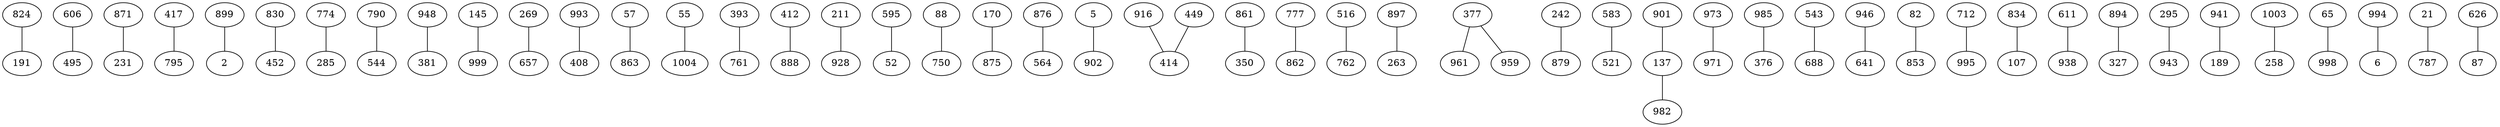 strict graph "" {
	graph ["edge"="{}",
		file="/Users/felicedeluca/Developer/UofA/mlgd/datasets/eucore/set2/input/Layer_Layer8_topics_v2_id.dot",
		"graph"="{'file': '/Users/felicedeluca/Developer/UofA/mlgd/datasets/eucore/set2/input/Layer_Layer8_topics_v2_id.dot'}",
		"node"="{'label': '', 'level': ''}"
	];
	921	 [label=824,
		level=8];
	139	 [label=191,
		level=2];
	921 -- 139;
	962	 [label=606,
		level=8];
	954	 [label=495,
		level=1];
	962 -- 954;
	838	 [label=871,
		level=8];
	493	 [label=231,
		level=2];
	838 -- 493;
	31	 [label=417,
		level=2];
	909	 [label=795,
		level=8];
	31 -- 909;
	965	 [label=899,
		level=8];
	210	 [label=2,
		level=1];
	965 -- 210;
	952	 [label=830,
		level=8];
	632	 [label=452,
		level=3];
	952 -- 632;
	937	 [label=774,
		level=8];
	506	 [label=285,
		level=1];
	937 -- 506;
	559	 [label=790,
		level=8];
	558	 [label=544,
		level=4];
	559 -- 558;
	945	 [label=948,
		level=8];
	457	 [label=381,
		level=4];
	945 -- 457;
	271	 [label=145,
		level=2];
	916	 [label=999,
		level=8];
	271 -- 916;
	188	 [label=269,
		level=1];
	919	 [label=657,
		level=8];
	188 -- 919;
	929	 [label=993,
		level=8];
	301	 [label=408,
		level=2];
	929 -- 301;
	175	 [label=57,
		level=2];
	867	 [label=863,
		level=8];
	175 -- 867;
	536	 [label=55,
		level=1];
	550	 [label=1004,
		level=8];
	536 -- 550;
	394	 [label=393,
		level=1];
	923	 [label=761,
		level=8];
	394 -- 923;
	216	 [label=412,
		level=1];
	977	 [label=888,
		level=8];
	216 -- 977;
	92	 [label=211,
		level=1];
	939	 [label=928,
		level=8];
	92 -- 939;
	726	 [label=595,
		level=8];
	725	 [label=52,
		level=5];
	726 -- 725;
	569	 [label=88,
		level=4];
	956	 [label=750,
		level=8];
	569 -- 956;
	42	 [label=170,
		level=1];
	935	 [label=875,
		level=8];
	42 -- 935;
	959	 [label=876,
		level=8];
	282	 [label=564,
		level=4];
	959 -- 282;
	14	 [label=5,
		level=1];
	806	 [label=902,
		level=8];
	14 -- 806;
	653	 [label=916,
		level=8];
	611	 [label=414,
		level=5];
	653 -- 611;
	135	 [label=861,
		level=8];
	123	 [label=350,
		level=1];
	135 -- 123;
	420	 [label=777,
		level=5];
	882	 [label=862,
		level=8];
	420 -- 882;
	841	 [label=516,
		level=5];
	840	 [label=762,
		level=8];
	841 -- 840;
	884	 [label=897,
		level=8];
	26	 [label=263,
		level=2];
	884 -- 26;
	94	 [label=377,
		level=1];
	985	 [label=961,
		level=8];
	94 -- 985;
	934	 [label=959,
		level=8];
	94 -- 934;
	689	 [label=242,
		level=4];
	691	 [label=879,
		level=8];
	689 -- 691;
	842	 [label=583,
		level=8];
	607	 [label=521,
		level=5];
	842 -- 607;
	794	 [label=901,
		level=8];
	75	 [label=137,
		level=1];
	794 -- 75;
	793	 [label=982,
		level=8];
	75 -- 793;
	913	 [label=973,
		level=8];
	79	 [label=971,
		level=1];
	913 -- 79;
	920	 [label=985,
		level=8];
	231	 [label=376,
		level=2];
	920 -- 231;
	628	 [label=543,
		level=3];
	630	 [label=688,
		level=8];
	628 -- 630;
	783	 [label=449,
		level=8];
	783 -- 611;
	927	 [label=946,
		level=8];
	395	 [label=641,
		level=5];
	927 -- 395;
	9	 [label=82,
		level=1];
	646	 [label=853,
		level=8];
	9 -- 646;
	932	 [label=712,
		level=7];
	942	 [label=995,
		level=8];
	932 -- 942;
	976	 [label=834,
		level=8];
	48	 [label=107,
		level=1];
	976 -- 48;
	180	 [label=611,
		level=5];
	897	 [label=938,
		level=8];
	180 -- 897;
	754	 [label=894,
		level=8];
	414	 [label=327,
		level=4];
	754 -- 414;
	504	 [label=295,
		level=1];
	925	 [label=943,
		level=8];
	504 -- 925;
	918	 [label=941,
		level=8];
	80	 [label=189,
		level=2];
	918 -- 80;
	799	 [label=1003,
		level=8];
	343	 [label=258,
		level=2];
	799 -- 343;
	109	 [label=65,
		level=1];
	922	 [label=998,
		level=8];
	109 -- 922;
	982	 [label=994,
		level=8];
	236	 [label=6,
		level=1];
	982 -- 236;
	122	 [label=21,
		level=1];
	430	 [label=787,
		level=8];
	122 -- 430;
	983	 [label=626,
		level=8];
	67	 [label=87,
		level=1];
	983 -- 67;
}
